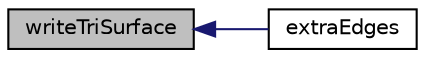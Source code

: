 digraph "writeTriSurface"
{
  bgcolor="transparent";
  edge [fontname="Helvetica",fontsize="10",labelfontname="Helvetica",labelfontsize="10"];
  node [fontname="Helvetica",fontsize="10",shape=record];
  rankdir="LR";
  Node1 [label="writeTriSurface",height=0.2,width=0.4,color="black", fillcolor="grey75", style="filled", fontcolor="black"];
  Node1 -> Node2 [dir="back",color="midnightblue",fontsize="10",style="solid",fontname="Helvetica"];
  Node2 [label="extraEdges",height=0.2,width=0.4,color="black",URL="$a00152.html#a3d3df28c0f1e09faa28552234f4fdec2",tooltip="Indices into edges of additional edges. "];
}
